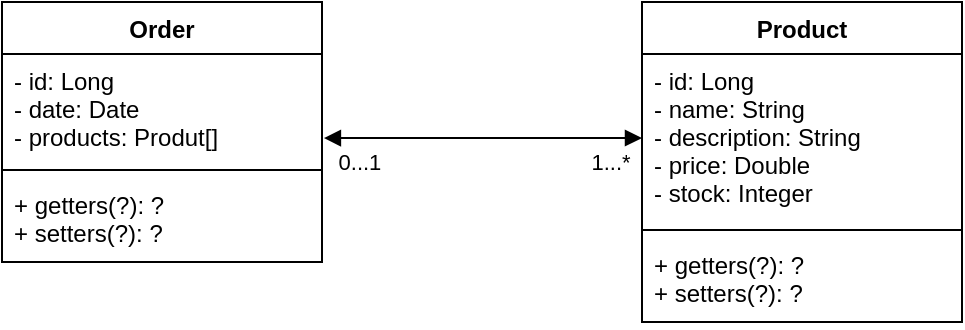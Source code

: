 <mxfile version="20.8.15" type="github">
  <diagram id="C5RBs43oDa-KdzZeNtuy" name="Page-1">
    <mxGraphModel dx="880" dy="480" grid="1" gridSize="10" guides="1" tooltips="1" connect="1" arrows="1" fold="1" page="1" pageScale="1" pageWidth="827" pageHeight="1169" math="0" shadow="0">
      <root>
        <mxCell id="WIyWlLk6GJQsqaUBKTNV-0" />
        <mxCell id="WIyWlLk6GJQsqaUBKTNV-1" parent="WIyWlLk6GJQsqaUBKTNV-0" />
        <mxCell id="TQjo-JxDPShB__tqvgjr-0" value="Product" style="swimlane;fontStyle=1;align=center;verticalAlign=top;childLayout=stackLayout;horizontal=1;startSize=26;horizontalStack=0;resizeParent=1;resizeParentMax=0;resizeLast=0;collapsible=1;marginBottom=0;" vertex="1" parent="WIyWlLk6GJQsqaUBKTNV-1">
          <mxGeometry x="360" y="40" width="160" height="160" as="geometry">
            <mxRectangle x="40" y="40" width="90" height="30" as="alternateBounds" />
          </mxGeometry>
        </mxCell>
        <mxCell id="TQjo-JxDPShB__tqvgjr-1" value="- id: Long&#xa;- name: String&#xa;- description: String&#xa;- price: Double&#xa;- stock: Integer" style="text;strokeColor=none;fillColor=none;align=left;verticalAlign=top;spacingLeft=4;spacingRight=4;overflow=hidden;rotatable=0;points=[[0,0.5],[1,0.5]];portConstraint=eastwest;" vertex="1" parent="TQjo-JxDPShB__tqvgjr-0">
          <mxGeometry y="26" width="160" height="84" as="geometry" />
        </mxCell>
        <mxCell id="TQjo-JxDPShB__tqvgjr-2" value="" style="line;strokeWidth=1;fillColor=none;align=left;verticalAlign=middle;spacingTop=-1;spacingLeft=3;spacingRight=3;rotatable=0;labelPosition=right;points=[];portConstraint=eastwest;strokeColor=inherit;" vertex="1" parent="TQjo-JxDPShB__tqvgjr-0">
          <mxGeometry y="110" width="160" height="8" as="geometry" />
        </mxCell>
        <mxCell id="TQjo-JxDPShB__tqvgjr-3" value="+ getters(?): ?&#xa;+ setters(?): ?" style="text;strokeColor=none;fillColor=none;align=left;verticalAlign=top;spacingLeft=4;spacingRight=4;overflow=hidden;rotatable=0;points=[[0,0.5],[1,0.5]];portConstraint=eastwest;" vertex="1" parent="TQjo-JxDPShB__tqvgjr-0">
          <mxGeometry y="118" width="160" height="42" as="geometry" />
        </mxCell>
        <mxCell id="TQjo-JxDPShB__tqvgjr-4" value="Order" style="swimlane;fontStyle=1;align=center;verticalAlign=top;childLayout=stackLayout;horizontal=1;startSize=26;horizontalStack=0;resizeParent=1;resizeParentMax=0;resizeLast=0;collapsible=1;marginBottom=0;" vertex="1" parent="WIyWlLk6GJQsqaUBKTNV-1">
          <mxGeometry x="40" y="40" width="160" height="130" as="geometry" />
        </mxCell>
        <mxCell id="TQjo-JxDPShB__tqvgjr-5" value="- id: Long&#xa;- date: Date&#xa;- products: Produt[]" style="text;strokeColor=none;fillColor=none;align=left;verticalAlign=top;spacingLeft=4;spacingRight=4;overflow=hidden;rotatable=0;points=[[0,0.5],[1,0.5]];portConstraint=eastwest;" vertex="1" parent="TQjo-JxDPShB__tqvgjr-4">
          <mxGeometry y="26" width="160" height="54" as="geometry" />
        </mxCell>
        <mxCell id="TQjo-JxDPShB__tqvgjr-6" value="" style="line;strokeWidth=1;fillColor=none;align=left;verticalAlign=middle;spacingTop=-1;spacingLeft=3;spacingRight=3;rotatable=0;labelPosition=right;points=[];portConstraint=eastwest;strokeColor=inherit;" vertex="1" parent="TQjo-JxDPShB__tqvgjr-4">
          <mxGeometry y="80" width="160" height="8" as="geometry" />
        </mxCell>
        <mxCell id="TQjo-JxDPShB__tqvgjr-7" value="+ getters(?): ?&#xa;+ setters(?): ?" style="text;strokeColor=none;fillColor=none;align=left;verticalAlign=top;spacingLeft=4;spacingRight=4;overflow=hidden;rotatable=0;points=[[0,0.5],[1,0.5]];portConstraint=eastwest;" vertex="1" parent="TQjo-JxDPShB__tqvgjr-4">
          <mxGeometry y="88" width="160" height="42" as="geometry" />
        </mxCell>
        <mxCell id="TQjo-JxDPShB__tqvgjr-8" value="" style="endArrow=block;startArrow=block;endFill=1;startFill=1;html=1;rounded=0;exitX=1.006;exitY=0.778;exitDx=0;exitDy=0;exitPerimeter=0;entryX=0;entryY=0.5;entryDx=0;entryDy=0;" edge="1" parent="WIyWlLk6GJQsqaUBKTNV-1" source="TQjo-JxDPShB__tqvgjr-5" target="TQjo-JxDPShB__tqvgjr-1">
          <mxGeometry width="160" relative="1" as="geometry">
            <mxPoint x="330" y="130" as="sourcePoint" />
            <mxPoint x="490" y="130" as="targetPoint" />
            <Array as="points">
              <mxPoint x="280" y="108" />
            </Array>
          </mxGeometry>
        </mxCell>
        <mxCell id="TQjo-JxDPShB__tqvgjr-9" value="0...1&amp;nbsp;" style="edgeLabel;html=1;align=center;verticalAlign=middle;resizable=0;points=[];" vertex="1" connectable="0" parent="TQjo-JxDPShB__tqvgjr-8">
          <mxGeometry x="-0.849" y="-3" relative="1" as="geometry">
            <mxPoint x="7" y="9" as="offset" />
          </mxGeometry>
        </mxCell>
        <mxCell id="TQjo-JxDPShB__tqvgjr-10" value="1...*" style="edgeLabel;html=1;align=center;verticalAlign=middle;resizable=0;points=[];" vertex="1" connectable="0" parent="TQjo-JxDPShB__tqvgjr-8">
          <mxGeometry x="0.799" relative="1" as="geometry">
            <mxPoint y="12" as="offset" />
          </mxGeometry>
        </mxCell>
      </root>
    </mxGraphModel>
  </diagram>
</mxfile>
